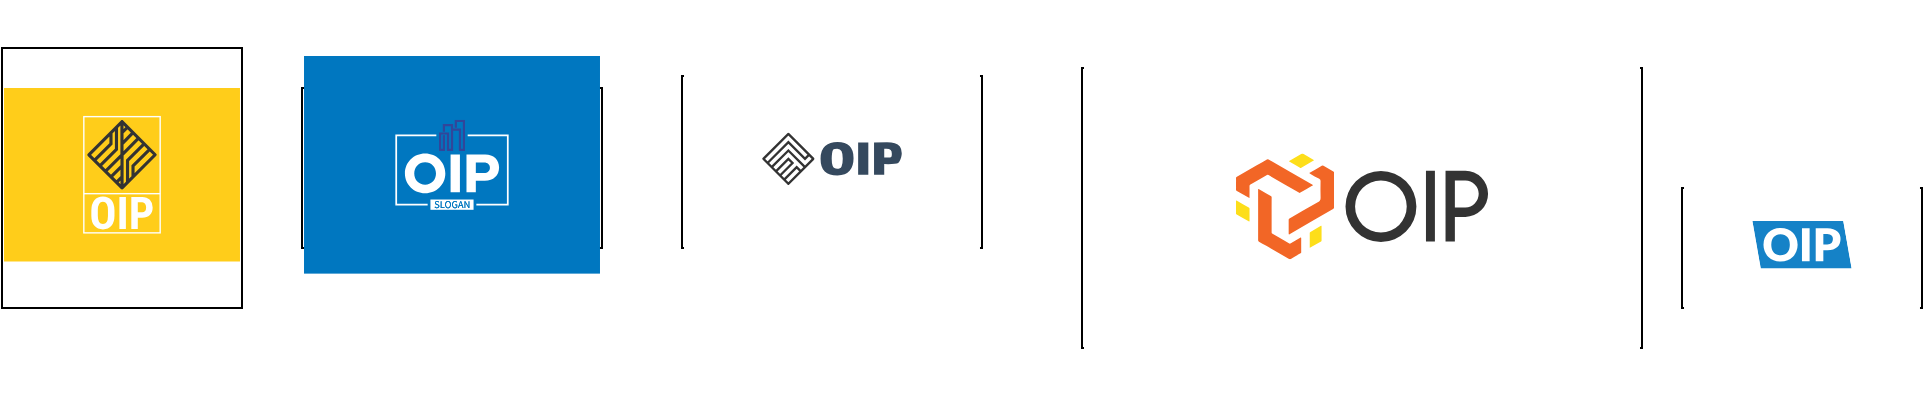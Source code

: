 <mxfile version="22.1.16" type="device">
  <diagram name="Страница — 1" id="M7Aa8bgDJ5WrKkE8GVp1">
    <mxGraphModel dx="1383" dy="977" grid="1" gridSize="10" guides="1" tooltips="1" connect="1" arrows="1" fold="1" page="1" pageScale="1" pageWidth="1169" pageHeight="827" math="0" shadow="0">
      <root>
        <mxCell id="0" />
        <mxCell id="1" parent="0" />
        <mxCell id="xxX0qOmwGs3klXu2K3Z9-5" value="&lt;svg data-v-0dd9719b=&quot;&quot; version=&quot;1.0&quot; xmlns=&quot;http://www.w3.org/2000/svg&quot; xmlns:xlink=&quot;http://www.w3.org/1999/xlink&quot; width=&quot;100%&quot; height=&quot;100%&quot; viewBox=&quot;0 0 340.0 250.0&quot; preserveAspectRatio=&quot;xMidYMid meet&quot; color-interpolation-filters=&quot;sRGB&quot; style=&quot;margin: auto;&quot;&gt; &lt;rect data-v-0dd9719b=&quot;&quot; x=&quot;0&quot; y=&quot;0&quot; width=&quot;100%&quot; height=&quot;100%&quot; fill=&quot;#ffcd1a&quot; fill-opacity=&quot;1&quot; class=&quot;background&quot;&gt;&lt;/rect&gt; &lt;rect data-v-0dd9719b=&quot;&quot; x=&quot;0&quot; y=&quot;0&quot; width=&quot;100%&quot; height=&quot;100%&quot; fill=&quot;url(#watermark)&quot; fill-opacity=&quot;1&quot; class=&quot;watermarklayer&quot;&gt;&lt;/rect&gt; &lt;g data-v-0dd9719b=&quot;&quot; fill=&quot;#feffff&quot; class=&quot;iconbordersvg&quot; transform=&quot;translate(115,41.26)&quot;&gt;&lt;g data-gra=&quot;graph-icon-name&quot;&gt;&lt;g&gt;&lt;rect data-gra=&quot;graph-name-bg&quot; stroke-width=&quot;2&quot; class=&quot;i-icon-bg&quot; x=&quot;0&quot; y=&quot;0&quot; width=&quot;110&quot; height=&quot;167.48&quot; fill-opacity=&quot;0&quot; stroke=&quot;rgb(254, 255, 255)&quot;&gt;&lt;/rect&gt; &lt;!----&gt; &lt;!----&gt; &lt;/g&gt; &lt;g transform=&quot;translate(0,0)&quot;&gt;&lt;g data-gra=&quot;graph-icon&quot; transform=&quot;translate(0,0)&quot;&gt;&lt;g&gt;&lt;rect data-gra=&quot;graph-name-bg&quot; stroke-width=&quot;2&quot; class=&quot;i-icon-bg&quot; x=&quot;0&quot; y=&quot;0&quot; width=&quot;110&quot; height=&quot;110&quot; fill-opacity=&quot;0&quot;&gt;&lt;/rect&gt; &lt;!----&gt; &lt;!----&gt; &lt;/g&gt; &lt;g transform=&quot;translate(5,5)&quot;&gt;&lt;g class=&quot;iconsvg-imagesvg&quot;&gt;&lt;g&gt;&lt;!----&gt; &lt;svg filter=&quot;url(#colors8875828082)&quot; x=&quot;0&quot; y=&quot;0&quot; width=&quot;100&quot; height=&quot;100&quot; filtersec=&quot;colorsf3666122138&quot; class=&quot;image-svg-svg primary&quot; style=&quot;overflow: visible;&quot;&gt;&lt;svg xmlns=&quot;http://www.w3.org/2000/svg&quot; viewBox=&quot;0.8 0.8 88.5 88.5&quot;&gt;&lt;path d=&quot;M45.1 87.3L2.8 45.1 45.1 2.8 87.3 45 45.1 87.3zm21.1-63.4L45.1 45.1v42.2M73.2 31L52.1 52.1v28.2M80.3 38L59.1 59.1v14.1m-35.2-7L45 45.1V2.8M16.9 59.1L38 38V9.9M9.9 52.1L31 31V16.9m0 56.3l14.1-14.1M38 80.3l7-7m14.1-56.4L45.1 31m7-21.1l-7 7&quot; fill=&quot;none&quot; stroke=&quot;#333&quot; stroke-width=&quot;4&quot; stroke-miterlimit=&quot;10&quot;&gt;&lt;/path&gt;&lt;/svg&gt;&lt;/svg&gt; &lt;defs&gt;&lt;filter id=&quot;colors8875828082&quot;&gt;&lt;feColorMatrix type=&quot;matrix&quot; values=&quot;0 0 0 0 0.992  0 0 0 0 0.996  0 0 0 0 0.996  0 0 0 1 0&quot; class=&quot;icon-fecolormatrix&quot;&gt;&lt;/feColorMatrix&gt;&lt;/filter&gt; &lt;filter id=&quot;colorsf3666122138&quot;&gt;&lt;feColorMatrix type=&quot;matrix&quot; values=&quot;0 0 0 0 0.996  0 0 0 0 0.996  0 0 0 0 0.996  0 0 0 1 0&quot; class=&quot;icon-fecolormatrix&quot;&gt;&lt;/feColorMatrix&gt;&lt;/filter&gt; &lt;filter id=&quot;colorsb9600855462&quot;&gt;&lt;feColorMatrix type=&quot;matrix&quot; values=&quot;0 0 0 0 0  0 0 0 0 0  0 0 0 0 0  0 0 0 1 0&quot; class=&quot;icon-fecolormatrix&quot;&gt;&lt;/feColorMatrix&gt;&lt;/filter&gt;&lt;/defs&gt;&lt;/g&gt;&lt;/g&gt;&lt;/g&gt;&lt;/g&gt; &lt;g data-gra=&quot;graph-name&quot; transform=&quot;translate(5.82,110)&quot;&gt;&lt;g&gt;&lt;rect data-gra=&quot;graph-name-bg&quot; stroke-width=&quot;2&quot; class=&quot;i-icon-bg&quot; x=&quot;-5.82&quot; y=&quot;0&quot; width=&quot;110&quot; height=&quot;2&quot; fill-opacity=&quot;1&quot;&gt;&lt;/rect&gt; &lt;!----&gt; &lt;!----&gt; &lt;/g&gt; &lt;g transform=&quot;translate(5,5)&quot;&gt;&lt;g data-gra=&quot;path-name&quot; fill-rule=&quot;&quot; class=&quot;tp-name&quot;&gt;&lt;g transform=&quot;scale(1)&quot;&gt;&lt;g&gt;&lt;path d=&quot;M36.25-26.85L36.25-18.95Q36.25-9.65 31.85-4.51 27.45 0.63 19.65 0.63L19.65 0.63Q11.87 0.63 7.43-4.46 2.98-9.55 2.92-18.73L2.92-18.73 2.92-26.63Q2.92-36.15 7.33-41.5 11.74-46.85 19.58-46.85L19.58-46.85Q27.29-46.85 31.74-41.59 36.18-36.34 36.25-26.85L36.25-26.85ZM26.88-18.66L26.88-26.69Q26.88-32.94 25.1-35.99 23.33-39.04 19.58-39.04L19.58-39.04Q15.87-39.04 14.09-36.1 12.31-33.17 12.25-27.17L12.25-27.17 12.25-18.95Q12.25-12.89 14.06-10.01 15.87-7.14 19.65-7.14L19.65-7.14Q23.3-7.14 25.07-9.95 26.85-12.76 26.88-18.66L26.88-18.66ZM52.69-46.21L52.69 0 43.35 0 43.35-46.21 52.69-46.21ZM76.08-16.25L69.86-16.25 69.86 0 60.52 0 60.52-46.21 76.27-46.21Q83.12-46.21 87.2-41.96 91.28-37.71 91.28-30.91 91.28-24.12 87.25-20.19 83.22-16.25 76.08-16.25L76.08-16.25ZM69.86-38.44L69.86-24.03 76.27-24.03Q78.93-24.03 80.39-25.77 81.85-27.52 81.85-30.85L81.85-30.85Q81.85-34.31 80.36-36.36 78.87-38.4 76.36-38.44L76.36-38.44 69.86-38.44Z&quot; transform=&quot;translate(-2.92, 46.85)&quot;&gt;&lt;/path&gt;&lt;/g&gt; &lt;!----&gt; &lt;!----&gt; &lt;!----&gt; &lt;!----&gt; &lt;!----&gt; &lt;!----&gt; &lt;!----&gt;&lt;/g&gt;&lt;/g&gt; &lt;!----&gt;&lt;/g&gt;&lt;/g&gt;&lt;/g&gt;&lt;/g&gt;&lt;/g&gt;&lt;defs v-gra=&quot;od&quot;&gt;&lt;/defs&gt;&lt;/svg&gt;" style="rounded=0;whiteSpace=wrap;html=1;" vertex="1" parent="1">
          <mxGeometry x="30" y="50" width="120" height="130" as="geometry" />
        </mxCell>
        <mxCell id="xxX0qOmwGs3klXu2K3Z9-6" value="&lt;svg data-v-0dd9719b=&quot;&quot; version=&quot;1.0&quot; xmlns=&quot;http://www.w3.org/2000/svg&quot; xmlns:xlink=&quot;http://www.w3.org/1999/xlink&quot; width=&quot;100%&quot; height=&quot;100%&quot; viewBox=&quot;0 0 340.0 250.0&quot; preserveAspectRatio=&quot;xMidYMid meet&quot; color-interpolation-filters=&quot;sRGB&quot; style=&quot;margin: auto;&quot;&gt; &lt;rect data-v-0dd9719b=&quot;&quot; x=&quot;0&quot; y=&quot;0&quot; width=&quot;100%&quot; height=&quot;100%&quot; fill=&quot;#0077c0&quot; fill-opacity=&quot;1&quot; class=&quot;background&quot;&gt;&lt;/rect&gt; &lt;rect data-v-0dd9719b=&quot;&quot; x=&quot;0&quot; y=&quot;0&quot; width=&quot;100%&quot; height=&quot;100%&quot; fill=&quot;url(#watermark)&quot; fill-opacity=&quot;1&quot; class=&quot;watermarklayer&quot;&gt;&lt;/rect&gt; &lt;g data-v-0dd9719b=&quot;&quot; fill=&quot;#fff&quot; class=&quot;iconbordersvg&quot; transform=&quot;translate(105.915,63.211)&quot;&gt;&lt;g&gt;&lt;polyline stroke=&quot;#fff&quot; stroke-width=&quot;2&quot; fill-opacity=&quot;0&quot; points=&quot;36.105,107.499 0,107.499 0,27.959 46.085,27.959&quot;&gt;&lt;/polyline&gt; &lt;polyline stroke=&quot;#fff&quot; stroke-width=&quot;2&quot; fill-opacity=&quot;0&quot; points=&quot;92.065,107.499 128.17,107.499 128.17,27.959 82.085,27.959&quot;&gt;&lt;/polyline&gt;&lt;/g&gt; &lt;g&gt;&lt;g&gt;&lt;rect data-gra=&quot;graph-name-bg&quot; stroke-width=&quot;2&quot; class=&quot;i-icon-bg&quot; x=&quot;0&quot; y=&quot;0&quot; width=&quot;128.17&quot; height=&quot;123.579&quot; fill-opacity=&quot;0&quot;&gt;&lt;/rect&gt; &lt;!----&gt; &lt;!----&gt; &lt;/g&gt; &lt;g transform=&quot;translate(10,10)&quot;&gt;&lt;g transform=&quot;translate(0.0,0)&quot;&gt;&lt;rect fill=&quot;#fff&quot; width=&quot;36.085&quot; height=&quot;1&quot; fill-opacity=&quot;0&quot; x=&quot;0&quot; y=&quot;17.459&quot;&gt;&lt;/rect&gt; &lt;g class=&quot;iconsvg-imagesvg&quot; transform=&quot;translate(39.085,0)&quot;&gt;&lt;g&gt;&lt;!----&gt; &lt;svg filter=&quot;url(#colors7965457392)&quot; x=&quot;0&quot; y=&quot;0&quot; width=&quot;30.0&quot; height=&quot;35.919&quot; filtersec=&quot;colorsf1291304835&quot; class=&quot;image-svg-svg primary&quot; style=&quot;overflow: visible;&quot;&gt;&lt;svg xmlns=&quot;http://www.w3.org/2000/svg&quot; viewBox=&quot;101.31 10.034 1275.894 1527.622&quot;&gt;&lt;path fill-rule=&quot;evenodd&quot; clip-rule=&quot;evenodd&quot; fill=&quot;#31469A&quot; d=&quot;M1377.204 1537.656h-303.412V549.933H793.897v987.723H490.336v-800.91H209.24v692.984h80.171V774.287h107.931v763.369H101.31V628.814h496.957v800.916h87.702V332.37H397.342v258.903H289.411V224.439h504.486v217.566h387.826v987.725h87.554V117.965H980.653v286.496H872.722V10.034h504.482z&quot;&gt;&lt;/path&gt;&lt;/svg&gt;&lt;/svg&gt; &lt;defs&gt;&lt;filter id=&quot;colors7965457392&quot;&gt;&lt;feColorMatrix type=&quot;matrix&quot; values=&quot;0 0 0 0 0.996  0 0 0 0 0.996  0 0 0 0 0.996  0 0 0 1 0&quot; class=&quot;icon-fecolormatrix&quot;&gt;&lt;/feColorMatrix&gt;&lt;/filter&gt; &lt;filter id=&quot;colorsf1291304835&quot;&gt;&lt;feColorMatrix type=&quot;matrix&quot; values=&quot;0 0 0 0 0.996  0 0 0 0 0.996  0 0 0 0 0.996  0 0 0 1 0&quot; class=&quot;icon-fecolormatrix&quot;&gt;&lt;/feColorMatrix&gt;&lt;/filter&gt; &lt;filter id=&quot;colorsb8317324211&quot;&gt;&lt;feColorMatrix type=&quot;matrix&quot; values=&quot;0 0 0 0 0  0 0 0 0 0  0 0 0 0 0  0 0 0 1 0&quot; class=&quot;icon-fecolormatrix&quot;&gt;&lt;/feColorMatrix&gt;&lt;/filter&gt;&lt;/defs&gt;&lt;/g&gt;&lt;/g&gt; &lt;rect fill=&quot;#fff&quot; width=&quot;36.085&quot; height=&quot;1&quot; fill-opacity=&quot;0&quot; x=&quot;72.085&quot; y=&quot;17.459&quot;&gt;&lt;/rect&gt;&lt;/g&gt; &lt;g transform=&quot;translate(0,38.919)&quot;&gt;&lt;g data-gra=&quot;path-name&quot; fill-rule=&quot;&quot; class=&quot;tp-name&quot; transform=&quot;translate(0,0)&quot;&gt;&lt;g transform=&quot;scale(1)&quot;&gt;&lt;g&gt;&lt;path d=&quot;M25.48-44.52C12.48-44.52 2.27-34.45 2.27-21.71 2.27-9.04 12.48 0.98 25.48 0.98 38.48 0.98 48.69-9.04 48.69-21.71 48.69-34.45 38.48-44.52 25.48-44.52ZM25.48-8.84C18.39-8.84 13-14.3 13-21.71 13-29.19 18.39-34.71 25.48-34.71 32.56-34.71 37.96-29.19 37.96-21.71 37.96-14.3 32.56-8.84 25.48-8.84ZM65.45 0L65.45-43.55 54.73-43.55 54.73 0ZM72.99-43.55L72.99 0 83.72 0 83.72-13.33 93.99-13.33C104.06-13.33 110.44-19.37 110.44-28.54 110.44-37.51 104.26-43.55 94.44-43.55ZM83.72-22.3L83.72-34.38 93.21-34.38C97.37-34.38 99.91-31.92 99.91-28.41 99.91-24.7 97.37-22.3 93.21-22.3Z&quot; transform=&quot;translate(-2.27, 44.52)&quot;&gt;&lt;/path&gt;&lt;/g&gt; &lt;!----&gt; &lt;!----&gt; &lt;!----&gt; &lt;!----&gt; &lt;!----&gt; &lt;!----&gt; &lt;!----&gt;&lt;/g&gt;&lt;/g&gt; &lt;g transform=&quot;translate(29.105,52.5)&quot;&gt;&lt;g data-gra=&quot;path-slogan&quot; fill-rule=&quot;&quot; class=&quot;tp-slogan&quot; fill=&quot;#fff&quot; transform=&quot;translate(0,0)&quot;&gt;&lt;!----&gt; &lt;!----&gt; &lt;g mask=&quot;url(#a62298ad-7f47-4877-9a53-c24b36d5dea0)&quot;&gt;&lt;g&gt;&lt;rect data-gra=&quot;graph-name-bg&quot; stroke-width=&quot;2&quot; class=&quot;i-icon-bg&quot; x=&quot;0&quot; y=&quot;0&quot; width=&quot;49.96&quot; height=&quot;12.16&quot; fill-opacity=&quot;1&quot;&gt;&lt;/rect&gt; &lt;!----&gt; &lt;!----&gt; &lt;/g&gt; &lt;g transform=&quot;translate(5,2)&quot;&gt;&lt;g transform=&quot;scale(1, 1)&quot; fill=&quot;#0077c0&quot;&gt;&lt;g transform=&quot;scale(1)&quot;&gt;&lt;path d=&quot;M0.50-1.02L1.10-1.72Q1.52-1.27 2.09-1.00Q2.66-0.73 3.28-0.73L3.28-0.73Q4.06-0.73 4.49-1.09Q4.92-1.44 4.92-2.02L4.92-2.02Q4.92-2.32 4.82-2.53Q4.72-2.74 4.54-2.89Q4.37-3.04 4.13-3.16Q3.89-3.28 3.61-3.41L3.61-3.41L2.48-3.90Q2.21-4.02 1.92-4.19Q1.63-4.36 1.40-4.60Q1.18-4.84 1.03-5.17Q0.89-5.50 0.89-5.93L0.89-5.93Q0.89-6.37 1.07-6.76Q1.26-7.14 1.59-7.42Q1.92-7.70 2.37-7.86Q2.82-8.02 3.36-8.02L3.36-8.02Q4.07-8.02 4.67-7.75Q5.27-7.48 5.69-7.04L5.69-7.04L5.15-6.40Q4.79-6.74 4.35-6.94Q3.91-7.14 3.36-7.14L3.36-7.14Q2.70-7.14 2.30-6.83Q1.90-6.53 1.90-5.99L1.90-5.99Q1.90-5.70 2.01-5.50Q2.12-5.30 2.32-5.15Q2.51-5.00 2.74-4.89Q2.96-4.78 3.20-4.68L3.20-4.68L4.32-4.20Q4.66-4.06 4.96-3.87Q5.26-3.68 5.47-3.44Q5.69-3.19 5.81-2.86Q5.94-2.53 5.94-2.10L5.94-2.10Q5.94-1.63 5.75-1.22Q5.57-0.82 5.22-0.51Q4.87-0.20 4.38-0.03Q3.89 0.14 3.26 0.14L3.26 0.14Q2.44 0.14 1.73-0.17Q1.02-0.48 0.50-1.02L0.50-1.02ZM7.49 0L7.49-7.87L8.48-7.87L8.48-0.85L11.93-0.85L11.93 0L7.49 0ZM15.91 0.14L15.91 0.14Q15.17 0.14 14.55-0.14Q13.93-0.43 13.49-0.97Q13.04-1.50 12.80-2.26Q12.55-3.02 12.55-3.97L12.55-3.97Q12.55-4.92 12.80-5.67Q13.04-6.42 13.49-6.94Q13.93-7.46 14.55-7.74Q15.17-8.02 15.91-8.02L15.91-8.02Q16.66-8.02 17.27-7.73Q17.89-7.45 18.34-6.93Q18.79-6.41 19.04-5.66Q19.28-4.91 19.28-3.97L19.28-3.97Q19.28-3.02 19.04-2.26Q18.79-1.50 18.34-0.97Q17.89-0.43 17.27-0.14Q16.66 0.14 15.91 0.14ZM15.91-0.73L15.91-0.73Q16.44-0.73 16.87-0.96Q17.29-1.19 17.60-1.61Q17.90-2.04 18.07-2.63Q18.24-3.23 18.24-3.97L18.24-3.97Q18.24-4.70 18.07-5.29Q17.90-5.88 17.60-6.29Q17.29-6.70 16.87-6.92Q16.44-7.14 15.91-7.14L15.91-7.14Q15.38-7.14 14.96-6.92Q14.53-6.70 14.23-6.29Q13.92-5.88 13.75-5.29Q13.58-4.70 13.58-3.97L13.58-3.97Q13.58-3.23 13.75-2.63Q13.92-2.04 14.23-1.61Q14.53-1.19 14.96-0.96Q15.38-0.73 15.91-0.73ZM20.52-3.94L20.52-3.94Q20.52-4.88 20.79-5.64Q21.06-6.40 21.55-6.92Q22.03-7.45 22.69-7.73Q23.35-8.02 24.14-8.02L24.14-8.02Q24.96-8.02 25.51-7.71Q26.05-7.40 26.40-7.04L26.40-7.04L25.84-6.41Q25.54-6.72 25.15-6.93Q24.76-7.14 24.16-7.14L24.16-7.14Q23.56-7.14 23.08-6.92Q22.60-6.70 22.26-6.28Q21.92-5.87 21.74-5.28Q21.55-4.69 21.55-3.96L21.55-3.96Q21.55-3.22 21.73-2.62Q21.90-2.03 22.23-1.61Q22.56-1.19 23.05-0.96Q23.53-0.73 24.17-0.73L24.17-0.73Q24.59-0.73 24.97-0.86Q25.34-0.98 25.58-1.20L25.58-1.20L25.58-3.25L23.92-3.25L23.92-4.08L26.50-4.08L26.50-0.77Q26.11-0.37 25.48-0.11Q24.85 0.14 24.06 0.14L24.06 0.14Q23.28 0.14 22.63-0.13Q21.98-0.41 21.52-0.93Q21.05-1.45 20.78-2.21Q20.52-2.98 20.52-3.94ZM29.32-3.20L31.68-3.20L31.31-4.40Q31.09-5.06 30.90-5.72Q30.71-6.37 30.52-7.06L30.52-7.06L30.47-7.06Q30.29-6.37 30.10-5.72Q29.90-5.06 29.69-4.40L29.69-4.40L29.32-3.20ZM32.68 0L31.93-2.40L29.06-2.40L28.31 0L27.29 0L29.95-7.87L31.08-7.87L33.74 0L32.68 0ZM34.86 0L34.86-7.87L35.89-7.87L38.74-2.93L39.59-1.30L39.64-1.30Q39.60-1.90 39.56-2.54Q39.52-3.18 39.52-3.80L39.52-3.80L39.52-7.87L40.46-7.87L40.46 0L39.43 0L36.58-4.96L35.72-6.58L35.68-6.58Q35.72-5.98 35.77-5.36Q35.81-4.74 35.81-4.12L35.81-4.12L35.81 0L34.86 0Z&quot; transform=&quot;translate(-0.504, 8.016)&quot;&gt;&lt;/path&gt;&lt;/g&gt;&lt;/g&gt;&lt;/g&gt;&lt;/g&gt;&lt;/g&gt;&lt;/g&gt;&lt;/g&gt;&lt;/g&gt;&lt;/g&gt;&lt;/g&gt;&lt;mask id=&quot;a62298ad-7f47-4877-9a53-c24b36d5dea0&quot;&gt;&lt;g fill=&quot;white&quot;&gt;&lt;rect data-gra=&quot;graph-name-bg&quot; stroke-width=&quot;2&quot; class=&quot;i-icon-bg&quot; x=&quot;0&quot; y=&quot;0&quot; width=&quot;49.96&quot; height=&quot;12.16&quot; fill-opacity=&quot;1&quot;&gt;&lt;/rect&gt;   &lt;/g&gt; &lt;g transform=&quot;translate(5,2)&quot; fill=&quot;black&quot;&gt;&lt;g transform=&quot;scale(1, 1)&quot;&gt;&lt;g transform=&quot;scale(1)&quot;&gt;&lt;path d=&quot;M0.50-1.02L1.10-1.72Q1.52-1.27 2.09-1.00Q2.66-0.73 3.28-0.73L3.28-0.73Q4.06-0.73 4.49-1.09Q4.92-1.44 4.92-2.02L4.92-2.02Q4.92-2.32 4.82-2.53Q4.72-2.74 4.54-2.89Q4.37-3.04 4.13-3.16Q3.89-3.28 3.61-3.41L3.61-3.41L2.48-3.90Q2.21-4.02 1.92-4.19Q1.63-4.36 1.40-4.60Q1.18-4.84 1.03-5.17Q0.89-5.50 0.89-5.93L0.89-5.93Q0.89-6.37 1.07-6.76Q1.26-7.14 1.59-7.42Q1.92-7.70 2.37-7.86Q2.82-8.02 3.36-8.02L3.36-8.02Q4.07-8.02 4.67-7.75Q5.27-7.48 5.69-7.04L5.69-7.04L5.15-6.40Q4.79-6.74 4.35-6.94Q3.91-7.14 3.36-7.14L3.36-7.14Q2.70-7.14 2.30-6.83Q1.90-6.53 1.90-5.99L1.90-5.99Q1.90-5.70 2.01-5.50Q2.12-5.30 2.32-5.15Q2.51-5.00 2.74-4.89Q2.96-4.78 3.20-4.68L3.20-4.68L4.32-4.20Q4.66-4.06 4.96-3.87Q5.26-3.68 5.47-3.44Q5.69-3.19 5.81-2.86Q5.94-2.53 5.94-2.10L5.94-2.10Q5.94-1.63 5.75-1.22Q5.57-0.82 5.22-0.51Q4.87-0.20 4.38-0.03Q3.89 0.14 3.26 0.14L3.26 0.14Q2.44 0.14 1.73-0.17Q1.02-0.48 0.50-1.02L0.50-1.02ZM7.49 0L7.49-7.87L8.48-7.87L8.48-0.85L11.93-0.85L11.93 0L7.49 0ZM15.91 0.14L15.91 0.14Q15.17 0.14 14.55-0.14Q13.93-0.43 13.49-0.97Q13.04-1.50 12.80-2.26Q12.55-3.02 12.55-3.97L12.55-3.97Q12.55-4.92 12.80-5.67Q13.04-6.42 13.49-6.94Q13.93-7.46 14.55-7.74Q15.17-8.02 15.91-8.02L15.91-8.02Q16.66-8.02 17.27-7.73Q17.89-7.45 18.34-6.93Q18.79-6.41 19.04-5.66Q19.28-4.91 19.28-3.97L19.28-3.97Q19.28-3.02 19.04-2.26Q18.79-1.50 18.34-0.97Q17.89-0.43 17.27-0.14Q16.66 0.14 15.91 0.14ZM15.91-0.73L15.91-0.73Q16.44-0.73 16.87-0.96Q17.29-1.19 17.60-1.61Q17.90-2.04 18.07-2.63Q18.24-3.23 18.24-3.97L18.24-3.97Q18.24-4.70 18.07-5.29Q17.90-5.88 17.60-6.29Q17.29-6.70 16.87-6.92Q16.44-7.14 15.91-7.14L15.91-7.14Q15.38-7.14 14.96-6.92Q14.53-6.70 14.23-6.29Q13.92-5.88 13.75-5.29Q13.58-4.70 13.58-3.97L13.58-3.97Q13.58-3.23 13.75-2.63Q13.92-2.04 14.23-1.61Q14.53-1.19 14.96-0.96Q15.38-0.73 15.91-0.73ZM20.52-3.94L20.52-3.94Q20.52-4.88 20.79-5.64Q21.06-6.40 21.55-6.92Q22.03-7.45 22.69-7.73Q23.35-8.02 24.14-8.02L24.14-8.02Q24.96-8.02 25.51-7.71Q26.05-7.40 26.40-7.04L26.40-7.04L25.84-6.41Q25.54-6.72 25.15-6.93Q24.76-7.14 24.16-7.14L24.16-7.14Q23.56-7.14 23.08-6.92Q22.60-6.70 22.26-6.28Q21.92-5.87 21.74-5.28Q21.55-4.69 21.55-3.96L21.55-3.96Q21.55-3.22 21.73-2.62Q21.90-2.03 22.23-1.61Q22.56-1.19 23.05-0.96Q23.53-0.73 24.17-0.73L24.17-0.73Q24.59-0.73 24.97-0.86Q25.34-0.98 25.58-1.20L25.58-1.20L25.58-3.25L23.92-3.25L23.92-4.08L26.50-4.08L26.50-0.77Q26.11-0.37 25.48-0.11Q24.85 0.14 24.06 0.14L24.06 0.14Q23.28 0.14 22.63-0.13Q21.98-0.41 21.52-0.93Q21.05-1.45 20.78-2.21Q20.52-2.98 20.52-3.94ZM29.32-3.20L31.68-3.20L31.31-4.40Q31.09-5.06 30.90-5.72Q30.71-6.37 30.52-7.06L30.52-7.06L30.47-7.06Q30.29-6.37 30.10-5.72Q29.90-5.06 29.69-4.40L29.69-4.40L29.32-3.20ZM32.68 0L31.93-2.40L29.06-2.40L28.31 0L27.29 0L29.95-7.87L31.08-7.87L33.74 0L32.68 0ZM34.86 0L34.86-7.87L35.89-7.87L38.74-2.93L39.59-1.30L39.64-1.30Q39.60-1.90 39.56-2.54Q39.52-3.18 39.52-3.80L39.52-3.80L39.52-7.87L40.46-7.87L40.46 0L39.43 0L36.58-4.96L35.72-6.58L35.68-6.58Q35.72-5.98 35.77-5.36Q35.81-4.74 35.81-4.12L35.81-4.12L35.81 0L34.86 0Z&quot; transform=&quot;translate(-0.504, 8.016)&quot;&gt;&lt;/path&gt;&lt;/g&gt;&lt;/g&gt;&lt;/g&gt;&lt;/mask&gt;&lt;defs v-gra=&quot;od&quot;&gt;&lt;/defs&gt;&lt;/svg&gt;" style="rounded=0;whiteSpace=wrap;html=1;" vertex="1" parent="1">
          <mxGeometry x="180" y="70" width="150" height="80" as="geometry" />
        </mxCell>
        <mxCell id="xxX0qOmwGs3klXu2K3Z9-7" value="&lt;svg data-v-0dd9719b=&quot;&quot; version=&quot;1.0&quot; xmlns=&quot;http://www.w3.org/2000/svg&quot; xmlns:xlink=&quot;http://www.w3.org/1999/xlink&quot; width=&quot;100%&quot; height=&quot;100%&quot; viewBox=&quot;0 0 340.0 250.0&quot; preserveAspectRatio=&quot;xMidYMid meet&quot; color-interpolation-filters=&quot;sRGB&quot; style=&quot;margin: auto;&quot;&gt; &lt;rect data-v-0dd9719b=&quot;&quot; x=&quot;0&quot; y=&quot;0&quot; width=&quot;100%&quot; height=&quot;100%&quot; fill=&quot;#ffffff&quot; fill-opacity=&quot;1&quot; class=&quot;background&quot;&gt;&lt;/rect&gt; &lt;rect data-v-0dd9719b=&quot;&quot; x=&quot;0&quot; y=&quot;0&quot; width=&quot;100%&quot; height=&quot;100%&quot; fill=&quot;url(#watermark)&quot; fill-opacity=&quot;1&quot; class=&quot;watermarklayer&quot;&gt;&lt;/rect&gt; &lt;g data-v-0dd9719b=&quot;&quot; fill=&quot;#35495e&quot; class=&quot;icon-text-wrapper icon-svg-group iconsvg&quot; transform=&quot;translate(89.865,95)&quot;&gt;&lt;g class=&quot;iconsvg-imagesvg&quot; transform=&quot;translate(0,0)&quot;&gt;&lt;g&gt;&lt;rect fill=&quot;#35495e&quot; fill-opacity=&quot;0&quot; stroke-width=&quot;2&quot; x=&quot;0&quot; y=&quot;0&quot; width=&quot;60&quot; height=&quot;60&quot; class=&quot;image-rect&quot;&gt;&lt;/rect&gt; &lt;svg filter=&quot;url(#colors4018428780)&quot; x=&quot;0&quot; y=&quot;0&quot; width=&quot;60&quot; height=&quot;60&quot; filtersec=&quot;colorsf5800196715&quot; class=&quot;image-svg-svg primary&quot; style=&quot;overflow: visible;&quot;&gt;&lt;svg xmlns=&quot;http://www.w3.org/2000/svg&quot; viewBox=&quot;0.8 0.8 89.3 89.3&quot;&gt;&lt;path d=&quot;M88.1 45.5L45.5 88.1 2.8 45.5 45.5 2.8l42.6 42.7zM81 38.4l-7.1 7.1L45.5 17 9.9 52.6m64 7.1L45.5 31.3 17 59.7m14.3 14.2l21.3-21.3-7.1-7.1-21.3 21.3m42.6 0l-7.1-7.1L38.4 81&quot; fill=&quot;none&quot; stroke=&quot;#333&quot; stroke-width=&quot;4&quot; stroke-miterlimit=&quot;10&quot;&gt;&lt;/path&gt;&lt;/svg&gt;&lt;/svg&gt; &lt;defs&gt;&lt;filter id=&quot;colors4018428780&quot;&gt;&lt;feColorMatrix type=&quot;matrix&quot; values=&quot;0 0 0 0 0.254  0 0 0 0 0.719  0 0 0 0 0.512  0 0 0 1 0&quot; class=&quot;icon-fecolormatrix&quot;&gt;&lt;/feColorMatrix&gt;&lt;/filter&gt; &lt;filter id=&quot;colorsf5800196715&quot;&gt;&lt;feColorMatrix type=&quot;matrix&quot; values=&quot;0 0 0 0 0.996  0 0 0 0 0.996  0 0 0 0 0.996  0 0 0 1 0&quot; class=&quot;icon-fecolormatrix&quot;&gt;&lt;/feColorMatrix&gt;&lt;/filter&gt; &lt;filter id=&quot;colorsb8380365540&quot;&gt;&lt;feColorMatrix type=&quot;matrix&quot; values=&quot;0 0 0 0 0  0 0 0 0 0  0 0 0 0 0  0 0 0 1 0&quot; class=&quot;icon-fecolormatrix&quot;&gt;&lt;/feColorMatrix&gt;&lt;/filter&gt;&lt;/defs&gt;&lt;/g&gt;&lt;/g&gt; &lt;g transform=&quot;translate(67,10.825)&quot;&gt;&lt;g data-gra=&quot;path-name&quot; fill-rule=&quot;&quot; class=&quot;tp-name iconsvg-namesvg&quot;&gt;&lt;g transform=&quot;scale(1)&quot;&gt;&lt;g&gt;&lt;path d=&quot;M21.32 0.84Q11.63 0.84 6.79-3.74 1.95-8.32 1.95-18.46L1.95-18.46Q1.95-28.41 7.28-32.95 12.61-37.51 21.39-37.51L21.39-37.51Q39.84-37.51 39.84-19.11L39.84-19.11Q39.84-9.81 35.33-4.49 30.81 0.84 21.32 0.84L21.32 0.84ZM21.06-6.83Q22.88-6.83 24.12-7.44 25.35-8.06 26.07-9.62L26.07-9.62Q27.43-12.29 27.43-18.33L27.43-18.33Q27.43-24.25 26.07-26.91L26.07-26.91Q24.7-29.64 21.06-29.77L21.06-29.77Q19.7-29.77 18.23-29.48 16.77-29.19 16.38-28.67L16.38-28.67Q15.6-27.76 15.18-24.8 14.76-21.84 14.76-18.33L14.76-18.33Q14.76-12.87 15.79-10.34L15.79-10.34Q16.51-8.45 17.81-7.64 19.11-6.83 21.06-6.83L21.06-6.83ZM45.11 0L45.11-37.05 56.81-37.05 56.81 0 45.11 0ZM78.33-37.25Q83.59-37.25 87.23-36.27 90.87-35.3 93.05-32.53 95.22-29.77 95.22-24.64L95.22-24.64Q95.22-22.36 94.54-19.99 93.86-17.62 92.85-15.86 91.84-14.11 91.06-13.59L91.06-13.59Q90.16-12.94 87.03-12.58 83.91-12.22 79.69-12.22L79.69-12.22Q78.19-12.22 75.08-12.35L75.08-12.35 75.08 0 63.38 0 63.38-37.05Q70.2-37.25 78.33-37.25L78.33-37.25ZM83.2-20.54Q83.85-21.39 83.85-23.92L83.85-23.92Q83.85-27.23 82.45-28.6 81.06-29.96 77.61-29.96L77.61-29.96Q76.44-29.96 75.08-29.77L75.08-29.77 75.08-19.89Q75.72-19.82 77.61-19.82L77.61-19.82Q82.62-19.82 83.2-20.54L83.2-20.54Z&quot; transform=&quot;translate(-1.95, 37.51)&quot;&gt;&lt;/path&gt;&lt;/g&gt; &lt;!----&gt; &lt;!----&gt; &lt;!----&gt; &lt;!----&gt; &lt;!----&gt; &lt;!----&gt; &lt;!----&gt;&lt;/g&gt;&lt;/g&gt; &lt;!----&gt;&lt;/g&gt;&lt;/g&gt;&lt;defs v-gra=&quot;od&quot;&gt;&lt;/defs&gt;&lt;/svg&gt;" style="rounded=0;whiteSpace=wrap;html=1;" vertex="1" parent="1">
          <mxGeometry x="370" y="64" width="150" height="86" as="geometry" />
        </mxCell>
        <mxCell id="xxX0qOmwGs3klXu2K3Z9-8" value="&lt;svg data-v-0dd9719b=&quot;&quot; version=&quot;1.0&quot; xmlns=&quot;http://www.w3.org/2000/svg&quot; xmlns:xlink=&quot;http://www.w3.org/1999/xlink&quot; width=&quot;100%&quot; height=&quot;100%&quot; viewBox=&quot;0 0 340.0 250.0&quot; preserveAspectRatio=&quot;xMidYMid meet&quot; color-interpolation-filters=&quot;sRGB&quot; style=&quot;margin: auto;&quot;&gt; &lt;rect data-v-0dd9719b=&quot;&quot; x=&quot;0&quot; y=&quot;0&quot; width=&quot;100%&quot; height=&quot;100%&quot; fill=&quot;#fff&quot; fill-opacity=&quot;1&quot; class=&quot;background&quot;&gt;&lt;/rect&gt; &lt;rect data-v-0dd9719b=&quot;&quot; x=&quot;0&quot; y=&quot;0&quot; width=&quot;100%&quot; height=&quot;100%&quot; fill=&quot;url(#watermark)&quot; fill-opacity=&quot;1&quot; class=&quot;watermarklayer&quot;&gt;&lt;/rect&gt; &lt;g data-v-0dd9719b=&quot;&quot; fill=&quot;#333&quot; class=&quot;icon-text-wrapper icon-svg-group iconsvg&quot; transform=&quot;translate(92.915,92.641)&quot;&gt;&lt;g class=&quot;iconsvg-imagesvg&quot; transform=&quot;translate(0,0)&quot;&gt;&lt;g&gt;&lt;rect fill=&quot;#333&quot; fill-opacity=&quot;0&quot; stroke-width=&quot;2&quot; x=&quot;0&quot; y=&quot;0&quot; width=&quot;60.0&quot; height=&quot;64.717&quot; class=&quot;image-rect&quot;&gt;&lt;/rect&gt; &lt;svg x=&quot;0&quot; y=&quot;0&quot; width=&quot;60.0&quot; height=&quot;64.717&quot; filtersec=&quot;colorsb4041250677&quot; class=&quot;image-svg-svg primary&quot; style=&quot;overflow: visible;&quot;&gt;&lt;svg xmlns=&quot;http://www.w3.org/2000/svg&quot; viewBox=&quot;-0.009 -0.079 169.202 182.505&quot;&gt;&lt;path d=&quot;M.13 52.18c0-3.15.06-6.3 0-9.44a2.61 2.61 0 0 1 1.49-2.66q17.14-9.85 34.28-19.77C41.72 17 47.56 13.62 53.35 10.2a2.58 2.58 0 0 1 3 0q37.47 21.71 75 43.35c.46.27 1.23.38 1.24 1s-.82.83-1.33 1.12c-6.71 3.9-13.45 7.77-20.15 11.71a2.31 2.31 0 0 1-2.69 0q-26.08-15.17-52.2-30.27a2.33 2.33 0 0 0-2.7 0Q39.28 45.4 25 53.58a2.76 2.76 0 0 0-1.6 2.78c.06 6.17 0 12.34 0 18.51.03 2.13-.04 2.13-1.8 1.13-6.67-3.85-13.34-7.73-20-11.53A2.46 2.46 0 0 1 .11 62c.07-3.28.02-6.55.02-9.82z&quot; fill=&quot;#f26626&quot;&gt;&lt;/path&gt;&lt;path d=&quot;M169.17 63v29.63a3 3 0 0 1-1.71 3.09q-33.13 19.05-66.22 38.19c-2.94 1.69-5.9 3.35-8.8 5.11-1.29.79-1.53.4-1.53-.92v-23.89a2.2 2.2 0 0 1 1.39-2.13c16.24-9.36 32.41-18.88 48.77-28 3.63-2 5.08-4.13 4.9-8.38-.39-9.37-.17-18.76-.07-28.14a3.81 3.81 0 0 0-2.27-3.89c-5.29-2.92-10.49-6-15.73-9-1.68-1-1.68-1 .07-2 6.67-3.86 13.35-7.71 20-11.61a2.63 2.63 0 0 1 3-.08q8.44 5 17 9.81a2.33 2.33 0 0 1 1.15 2.46q.03 14.81.05 29.75z&quot; fill=&quot;#f26626&quot;&gt;&lt;/path&gt;&lt;path d=&quot;M61.53 105.87v29.82a2.77 2.77 0 0 0 1.57 2.79q14.15 8.09 28.2 16.31a2.87 2.87 0 0 0 3.35 0c5.36-3.19 10.81-6.21 16.17-9.39 1.49-.89 1.73-.47 1.73 1q-.06 11.76 0 23.52a2.23 2.23 0 0 1-1.26 2.22q-8.69 4.95-17.32 10a2 2 0 0 1-2.36-.22q-20-11.6-40.06-23.15c-4-2.29-7.89-4.6-11.87-6.83a2.5 2.5 0 0 1-1.46-2.48q.06-43.44 0-86.87c0-1.52.22-1.87 1.66-1q10.05 5.91 20.19 11.68a2.63 2.63 0 0 1 1.5 2.64q-.08 14.95-.04 29.96z&quot; fill=&quot;#f26626&quot;&gt;&lt;/path&gt;&lt;path d=&quot;M23.44 105.69v10.37c0 1.39-.43 1.45-1.5.82q-10.32-6-20.69-11.93A2.29 2.29 0 0 1 0 102.7V82.33c0-1.55.44-1.66 1.71-.92q10.14 6 20.35 11.77a2.31 2.31 0 0 1 1.39 2.32c-.08 3.4 0 6.79 0 10.19zM134.81 11.66c-3.57 2.09-7 4.08-10.37 6-3.9 2.26-7.82 4.46-11.7 6.74a2 2 0 0 1-2.33 0q-8.85-5.2-17.79-10.27c-1.14-.65-1.53-1-.06-1.86 6.92-3.92 13.8-7.92 20.68-11.91a1.82 1.82 0 0 1 2.05-.22l18.87 11c.16.15.3.27.65.52zM127.26 162.63v-18.18-7.22a2 2 0 0 1 1.14-2.06c5.85-3.33 11.65-6.72 17.46-10.09 1.68-1 1.79-.92 1.79 1v23.33c0 .88 0 1.67-.94 2.21-6.17 3.51-12.31 7.07-18.46 10.6a7.33 7.33 0 0 1-.99.41z&quot; fill=&quot;#fdde1a&quot;&gt;&lt;/path&gt;&lt;/svg&gt;&lt;/svg&gt; &lt;!----&gt;&lt;/g&gt;&lt;/g&gt; &lt;g transform=&quot;translate(67,10.579)&quot;&gt;&lt;g data-gra=&quot;path-name&quot; fill-rule=&quot;&quot; class=&quot;tp-name iconsvg-namesvg&quot;&gt;&lt;g transform=&quot;scale(1)&quot;&gt;&lt;g&gt;&lt;path d=&quot;M24.25 0.33Q19.82 0.33 15.89-1.33 11.96-2.99 8.97-6.04L8.97-6.04Q5.98-9.04 4.29-13.03 2.6-17.03 2.6-21.45L2.6-21.45Q2.6-25.87 4.26-29.8 5.92-33.73 8.97-36.79L8.97-36.79Q11.96-39.78 15.89-41.47 19.82-43.16 24.25-43.16L24.25-43.16Q28.67-43.16 32.63-41.47 36.59-39.78 39.59-36.79L39.59-36.79Q42.58-33.8 44.27-29.84 45.95-25.87 45.95-21.45L45.95-21.45Q45.95-17.03 44.27-13.03 42.58-9.04 39.59-6.04L39.59-6.04Q36.59-3.06 32.63-1.36 28.67 0.33 24.25 0.33L24.25 0.33ZM24.25-37.25Q21.06-37.25 18.17-36.04 15.28-34.84 13.07-32.63L13.07-32.63Q10.86-30.42 9.65-27.53 8.45-24.64 8.45-21.45L8.45-21.45Q8.45-18.2 9.69-15.24 10.92-12.29 13.07-10.14L13.07-10.14Q15.28-7.93 18.17-6.73 21.06-5.53 24.25-5.53L24.25-5.53Q27.43-5.53 30.32-6.73 33.22-7.93 35.43-10.14L35.43-10.14Q37.57-12.29 38.8-15.24 40.04-18.2 40.04-21.45L40.04-21.45Q40.04-24.64 38.84-27.53 37.63-30.42 35.43-32.63L35.43-32.63Q33.22-34.84 30.32-36.04 27.43-37.25 24.25-37.25L24.25-37.25ZM57.27 0L51.8 0 51.8-43.23 57.27-43.23 57.27 0ZM75.92-15.02L69.48-15.02 69.48 0 63.77 0 63.77-43.23 75.92-43.23Q78.65-43.23 81.19-42.15 83.72-41.08 85.67-39.13L85.67-39.13Q87.62-37.12 88.69-34.55 89.77-31.98 89.77-29.12L89.77-29.12Q89.77-26.26 88.69-23.69 87.62-21.13 85.67-19.18L85.67-19.18Q83.72-17.23 81.19-16.12 78.65-15.02 75.92-15.02L75.92-15.02ZM75.92-37.31L69.48-37.31 69.48-20.8 75.92-20.8Q79.3-20.8 81.64-23.27L81.64-23.27Q84.05-25.68 84.05-29.12L84.05-29.12Q84.05-32.5 81.64-34.91L81.64-34.91Q79.23-37.31 75.92-37.31L75.92-37.31Z&quot; transform=&quot;translate(-2.6, 43.23)&quot;&gt;&lt;/path&gt;&lt;/g&gt; &lt;!----&gt; &lt;!----&gt; &lt;!----&gt; &lt;!----&gt; &lt;!----&gt; &lt;!----&gt; &lt;!----&gt;&lt;/g&gt;&lt;/g&gt; &lt;!----&gt;&lt;/g&gt;&lt;/g&gt;&lt;defs v-gra=&quot;od&quot;&gt;&lt;/defs&gt;&lt;/svg&gt;" style="rounded=0;whiteSpace=wrap;html=1;" vertex="1" parent="1">
          <mxGeometry x="570" y="60" width="280" height="140" as="geometry" />
        </mxCell>
        <mxCell id="xxX0qOmwGs3klXu2K3Z9-13" value="&lt;svg data-v-0dd9719b=&quot;&quot; version=&quot;1.0&quot; xmlns=&quot;http://www.w3.org/2000/svg&quot; xmlns:xlink=&quot;http://www.w3.org/1999/xlink&quot; width=&quot;100%&quot; height=&quot;100%&quot; viewBox=&quot;0 0 340.0 250.0&quot; preserveAspectRatio=&quot;xMidYMid meet&quot; color-interpolation-filters=&quot;sRGB&quot; style=&quot;margin: auto;&quot;&gt; &lt;rect data-v-0dd9719b=&quot;&quot; x=&quot;0&quot; y=&quot;0&quot; width=&quot;100%&quot; height=&quot;100%&quot; fill=&quot;#ffffff&quot; fill-opacity=&quot;1&quot; class=&quot;background&quot;&gt;&lt;/rect&gt; &lt;rect data-v-0dd9719b=&quot;&quot; x=&quot;0&quot; y=&quot;0&quot; width=&quot;100%&quot; height=&quot;100%&quot; fill=&quot;url(#watermark)&quot; fill-opacity=&quot;1&quot; class=&quot;watermarklayer&quot;&gt;&lt;/rect&gt; &lt;g data-v-0dd9719b=&quot;&quot; fill=&quot;#1582c7&quot; class=&quot;pmspacesvg&quot; transform=&quot;translate(98.461,90.805)&quot;&gt;&lt;!----&gt; &lt;g&gt;&lt;g mask=&quot;url(#532fce57-1d88-4c79-b72a-7c59b8a8f542)&quot;&gt;&lt;g&gt;&lt;rect data-gra=&quot;graph-name&quot; fill=&quot;#1582c7&quot; x=&quot;0&quot; y=&quot;0&quot; width=&quot;131.02&quot; height=&quot;68.39&quot; transform=&quot;skewX(10)&quot;&gt;&lt;/rect&gt;&lt;/g&gt; &lt;g data-gra=&quot;path-name&quot; fill-rule=&quot;&quot; class=&quot;tp-name&quot; transform=&quot;translate(16.03,10)&quot;&gt;&lt;g transform=&quot;scale(1)&quot;&gt;&lt;g&gt;&lt;path d=&quot;M50.64-23.69L50.64-23.69Q50.64-18.56 48.86-14.14 47.09-9.72 43.88-6.45 40.66-3.19 36.12-1.33 31.59 0.52 26.07 0.52L26.07 0.52Q20.54 0.52 15.99-1.33 11.44-3.19 8.21-6.45 4.97-9.72 3.2-14.14 1.43-18.56 1.43-23.69L1.43-23.69Q1.43-28.83 3.2-33.25 4.97-37.67 8.21-40.92 11.44-44.17 15.99-46.02 20.54-47.87 26.07-47.87L26.07-47.87Q31.59-47.87 36.12-46 40.66-44.13 43.88-40.88 47.09-37.63 48.86-33.22 50.64-28.8 50.64-23.69ZM39.39-23.69L39.39-23.69Q39.39-27.2 38.48-30.01 37.57-32.83 35.86-34.77 34.16-36.73 31.69-37.77 29.22-38.8 26.07-38.8L26.07-38.8Q22.88-38.8 20.39-37.77 17.91-36.73 16.2-34.77 14.5-32.83 13.59-30.01 12.68-27.2 12.68-23.69L12.68-23.69Q12.68-20.15 13.59-17.34 14.5-14.53 16.2-12.58 17.91-10.63 20.39-9.6 22.88-8.58 26.07-8.58L26.07-8.58Q29.22-8.58 31.69-9.6 34.16-10.63 35.86-12.58 37.57-14.53 38.48-17.34 39.39-20.15 39.39-23.69ZM67.92-47.35L67.92 0 56.88 0 56.88-47.35 67.92-47.35ZM93.41-15.83L87.69-15.83 87.69 0 76.7 0 76.7-47.35 93.41-47.35Q98.41-47.35 102-46.17 105.59-44.98 107.92-42.9 110.24-40.82 111.34-37.99 112.45-35.16 112.45-31.88L112.45-31.88Q112.45-28.34 111.31-25.38 110.17-22.43 107.84-20.31 105.5-18.2 101.9-17.01 98.31-15.83 93.41-15.83L93.41-15.83ZM87.69-39.13L87.69-24.12 93.41-24.12Q97.69-24.12 99.58-26.16 101.47-28.21 101.47-31.88L101.47-31.88Q101.47-33.51 100.98-34.84 100.49-36.17 99.5-37.13 98.51-38.09 97-38.61 95.48-39.13 93.41-39.13L93.41-39.13 87.69-39.13Z&quot; transform=&quot;translate(-1.43, 47.87)&quot;&gt;&lt;/path&gt;&lt;/g&gt; &lt;!----&gt; &lt;!----&gt; &lt;!----&gt; &lt;!----&gt; &lt;!----&gt; &lt;!----&gt; &lt;!----&gt;&lt;/g&gt;&lt;/g&gt;&lt;/g&gt; &lt;!----&gt;&lt;/g&gt;&lt;/g&gt;&lt;mask id=&quot;532fce57-1d88-4c79-b72a-7c59b8a8f542&quot;&gt;&lt;g fill=&quot;white&quot;&gt;&lt;rect data-gra=&quot;graph-name&quot; x=&quot;0&quot; y=&quot;0&quot; width=&quot;131.02&quot; height=&quot;68.39&quot; transform=&quot;skewX(10)&quot;&gt;&lt;/rect&gt;&lt;/g&gt; &lt;g data-gra=&quot;path-name&quot; fill-rule=&quot;&quot; class=&quot;tp-name&quot; transform=&quot;translate(16.03,10)&quot; fill=&quot;black&quot;&gt;&lt;g transform=&quot;scale(1)&quot;&gt;&lt;g&gt;&lt;path d=&quot;M50.64-23.69L50.64-23.69Q50.64-18.56 48.86-14.14 47.09-9.72 43.88-6.45 40.66-3.19 36.12-1.33 31.59 0.52 26.07 0.52L26.07 0.52Q20.54 0.52 15.99-1.33 11.44-3.19 8.21-6.45 4.97-9.72 3.2-14.14 1.43-18.56 1.43-23.69L1.43-23.69Q1.43-28.83 3.2-33.25 4.97-37.67 8.21-40.92 11.44-44.17 15.99-46.02 20.54-47.87 26.07-47.87L26.07-47.87Q31.59-47.87 36.12-46 40.66-44.13 43.88-40.88 47.09-37.63 48.86-33.22 50.64-28.8 50.64-23.69ZM39.39-23.69L39.39-23.69Q39.39-27.2 38.48-30.01 37.57-32.83 35.86-34.77 34.16-36.73 31.69-37.77 29.22-38.8 26.07-38.8L26.07-38.8Q22.88-38.8 20.39-37.77 17.91-36.73 16.2-34.77 14.5-32.83 13.59-30.01 12.68-27.2 12.68-23.69L12.68-23.69Q12.68-20.15 13.59-17.34 14.5-14.53 16.2-12.58 17.91-10.63 20.39-9.6 22.88-8.58 26.07-8.58L26.07-8.58Q29.22-8.58 31.69-9.6 34.16-10.63 35.86-12.58 37.57-14.53 38.48-17.34 39.39-20.15 39.39-23.69ZM67.92-47.35L67.92 0 56.88 0 56.88-47.35 67.92-47.35ZM93.41-15.83L87.69-15.83 87.69 0 76.7 0 76.7-47.35 93.41-47.35Q98.41-47.35 102-46.17 105.59-44.98 107.92-42.9 110.24-40.82 111.34-37.99 112.45-35.16 112.45-31.88L112.45-31.88Q112.45-28.34 111.31-25.38 110.17-22.43 107.84-20.31 105.5-18.2 101.9-17.01 98.31-15.83 93.41-15.83L93.41-15.83ZM87.69-39.13L87.69-24.12 93.41-24.12Q97.69-24.12 99.58-26.16 101.47-28.21 101.47-31.88L101.47-31.88Q101.47-33.51 100.98-34.84 100.49-36.17 99.5-37.13 98.51-38.09 97-38.61 95.48-39.13 93.41-39.13L93.41-39.13 87.69-39.13Z&quot; transform=&quot;translate(-1.43, 47.87)&quot;&gt;&lt;/path&gt;&lt;/g&gt;       &lt;/g&gt;&lt;/g&gt;&lt;/mask&gt;&lt;defs v-gra=&quot;od&quot;&gt;&lt;/defs&gt;&lt;/svg&gt;" style="rounded=0;whiteSpace=wrap;html=1;" vertex="1" parent="1">
          <mxGeometry x="870" y="120" width="120" height="60" as="geometry" />
        </mxCell>
      </root>
    </mxGraphModel>
  </diagram>
</mxfile>
